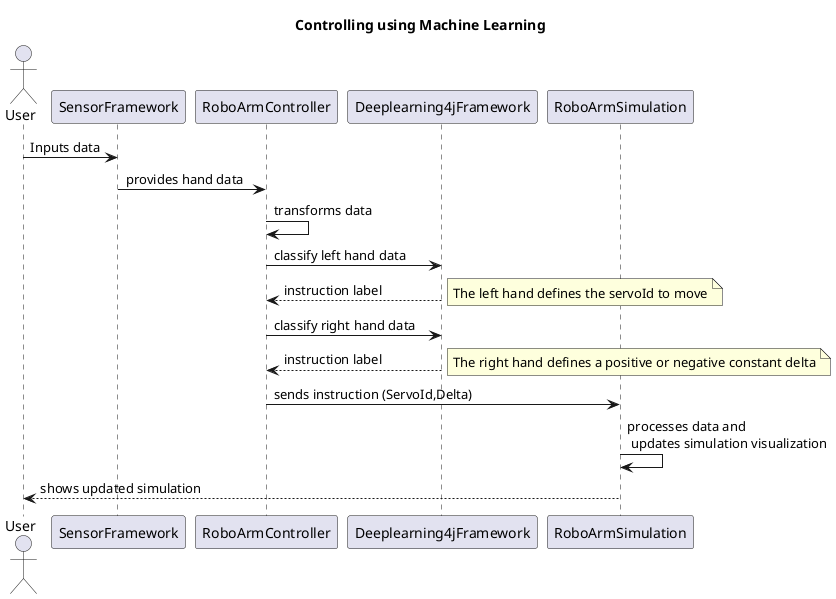 @startuml
title Controlling using Machine Learning
actor User
User -> SensorFramework: Inputs data
SensorFramework -> RoboArmController: provides hand data
RoboArmController -> RoboArmController: transforms data
RoboArmController-> Deeplearning4jFramework: classify left hand data
Deeplearning4jFramework --> RoboArmController: instruction label
note right: The left hand defines the servoId to move
RoboArmController-> Deeplearning4jFramework: classify right hand data
Deeplearning4jFramework --> RoboArmController: instruction label
note right: The right hand defines a positive or negative constant delta
RoboArmController -> RoboArmSimulation: sends instruction (ServoId,Delta)
RoboArmSimulation -> RoboArmSimulation: processes data and\n updates simulation visualization
RoboArmSimulation --> User: shows updated simulation
@enduml